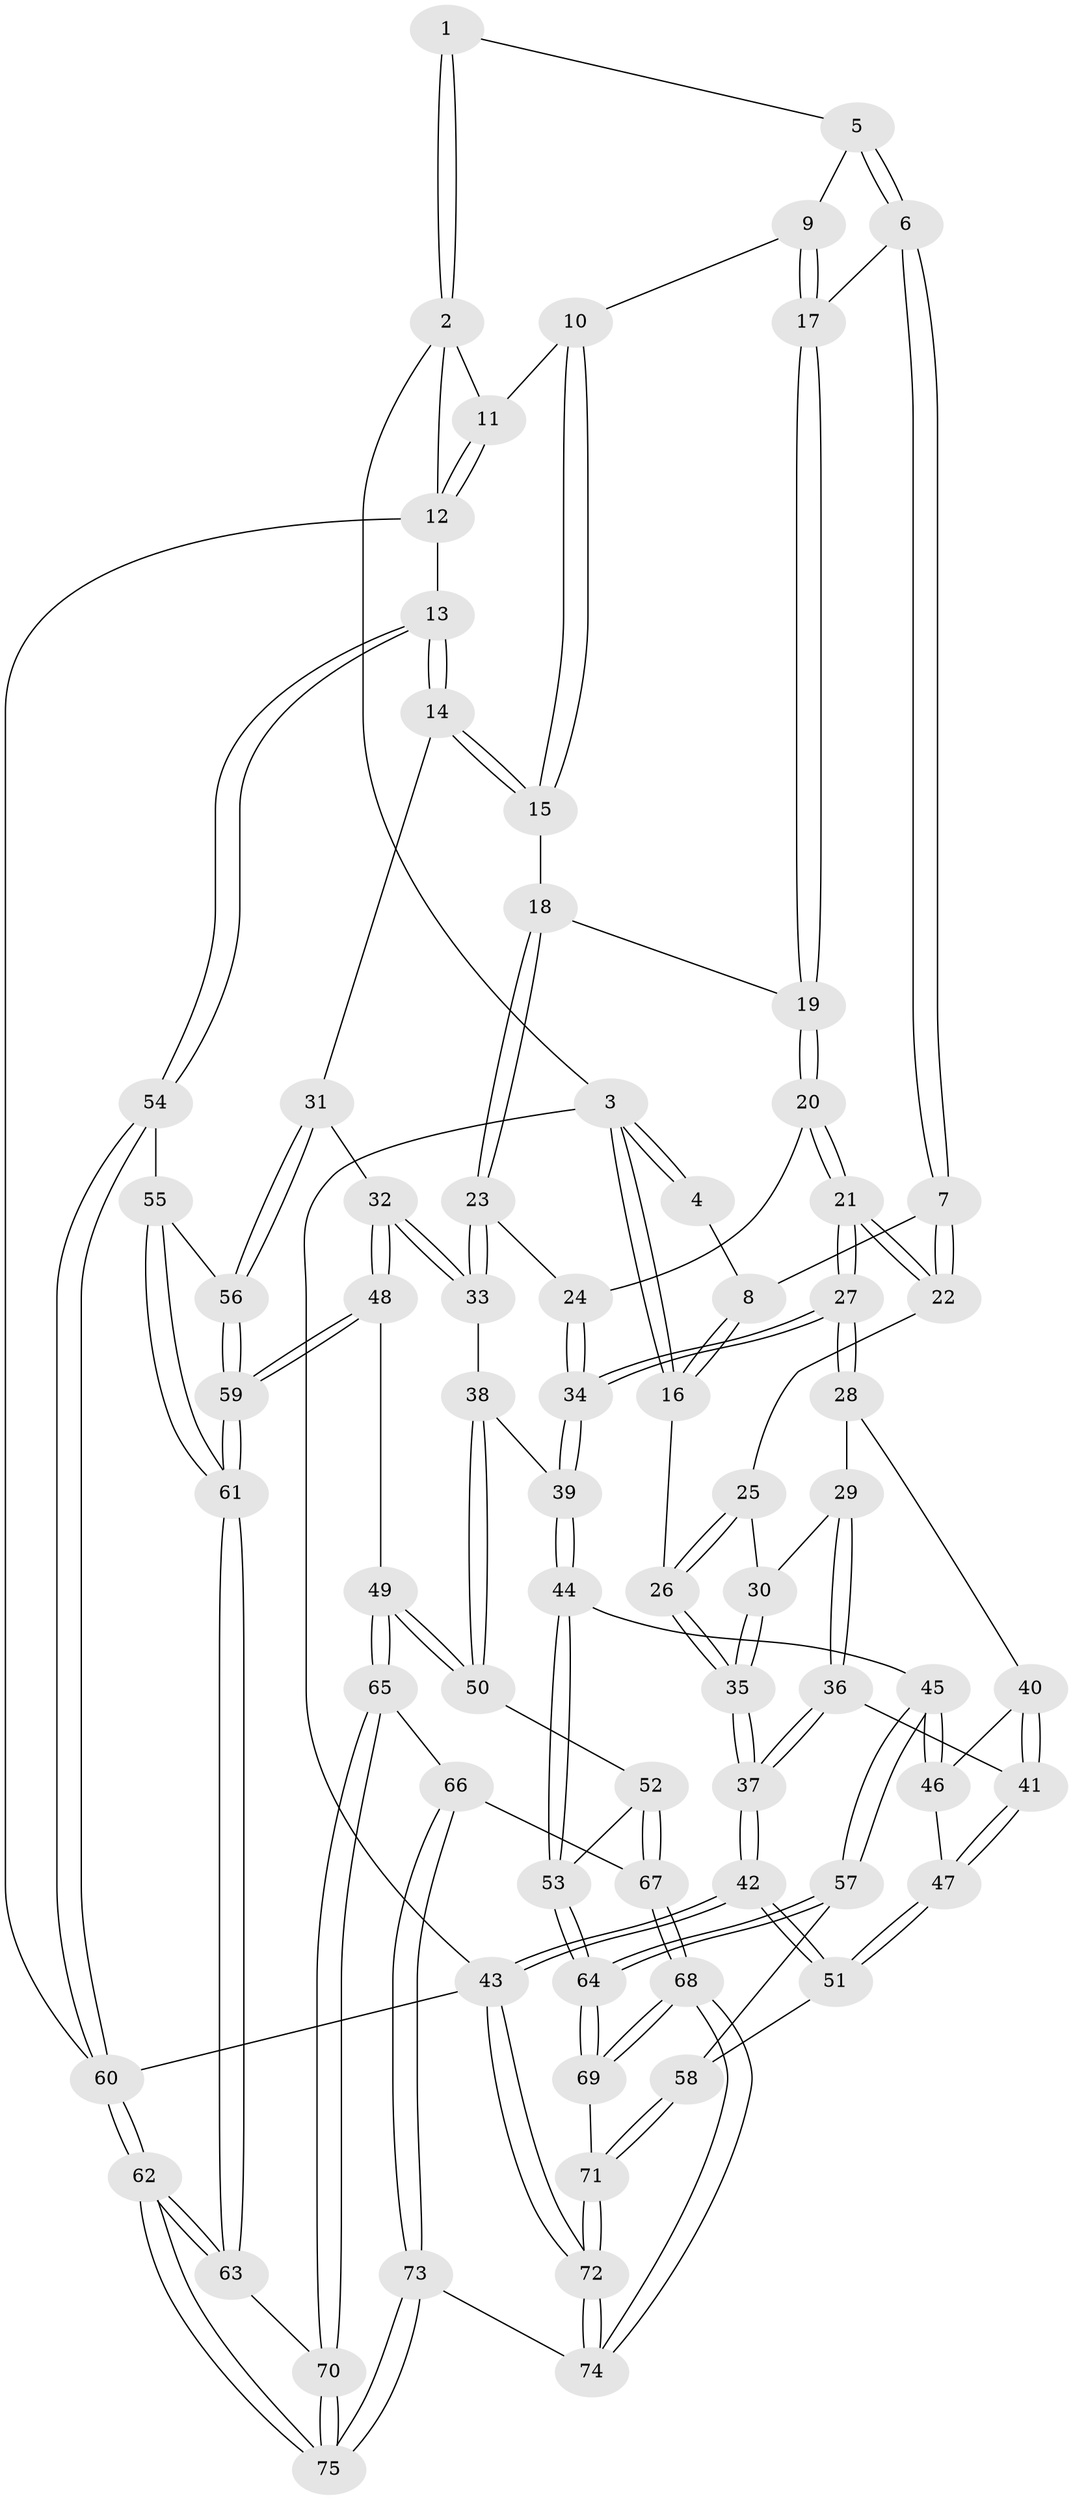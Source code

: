 // Generated by graph-tools (version 1.1) at 2025/27/03/15/25 16:27:56]
// undirected, 75 vertices, 184 edges
graph export_dot {
graph [start="1"]
  node [color=gray90,style=filled];
  1 [pos="+0.34295701108784865+0"];
  2 [pos="+0.7702878728436932+0"];
  3 [pos="+0+0"];
  4 [pos="+0.06119580408244822+0"];
  5 [pos="+0.34515819054171315+0"];
  6 [pos="+0.24881318170936848+0.19842190411980876"];
  7 [pos="+0.20366663120400313+0.2349797532207383"];
  8 [pos="+0.13479269328995908+0.16554037915826594"];
  9 [pos="+0.5161559543864757+0.17512949229986183"];
  10 [pos="+0.7422224582192366+0.038023978612661304"];
  11 [pos="+0.7570803969535173+0"];
  12 [pos="+1+0.2734495268822556"];
  13 [pos="+1+0.4594359482018155"];
  14 [pos="+0.9480940926082029+0.44168876401731255"];
  15 [pos="+0.8275293097239551+0.2853960709086746"];
  16 [pos="+0+0.039630801940756535"];
  17 [pos="+0.4965802338688694+0.216145487273829"];
  18 [pos="+0.6359821323758481+0.30524164603387177"];
  19 [pos="+0.5044445933631363+0.25705447470816484"];
  20 [pos="+0.4864532240390813+0.319131453591516"];
  21 [pos="+0.2661606465885406+0.40159834976555553"];
  22 [pos="+0.19548912763059717+0.2746484096772945"];
  23 [pos="+0.5835004048418109+0.4754253504308918"];
  24 [pos="+0.5202632387238931+0.41444834313478246"];
  25 [pos="+0.09686699366944194+0.3150338407385742"];
  26 [pos="+0+0.31452231472309194"];
  27 [pos="+0.2752618322171204+0.503193553544441"];
  28 [pos="+0.16081051624152176+0.5455312500253191"];
  29 [pos="+0.05906074160385076+0.5064490667040925"];
  30 [pos="+0.046469940678019815+0.4963589346222958"];
  31 [pos="+0.8161088624770536+0.5185448383026339"];
  32 [pos="+0.710890351484659+0.5719247491922512"];
  33 [pos="+0.6143253243584694+0.522940531864519"];
  34 [pos="+0.29188545973174995+0.5188199825742208"];
  35 [pos="+0+0.4653764063662648"];
  36 [pos="+0.0073020099276621085+0.6368532924486711"];
  37 [pos="+0+0.7410046502619111"];
  38 [pos="+0.4139809243272984+0.5865010820635592"];
  39 [pos="+0.3037530335236223+0.5375585492657485"];
  40 [pos="+0.15205961870364643+0.5638660425753504"];
  41 [pos="+0.02639657614740389+0.6383112064563721"];
  42 [pos="+0+0.8316540825690211"];
  43 [pos="+0+1"];
  44 [pos="+0.29025736774688027+0.6234861172110444"];
  45 [pos="+0.230219141495791+0.7369296639191867"];
  46 [pos="+0.14338621837159343+0.610479469064391"];
  47 [pos="+0.10956357364924536+0.6941842867315943"];
  48 [pos="+0.7078390591507366+0.581478849000515"];
  49 [pos="+0.6108991907984982+0.7411749780020297"];
  50 [pos="+0.43217160809174116+0.6393391900020202"];
  51 [pos="+0.1190696873627409+0.7734585734639514"];
  52 [pos="+0.4069173289254982+0.7770063237476217"];
  53 [pos="+0.39625209413211415+0.7829800198498186"];
  54 [pos="+1+0.4962539384037146"];
  55 [pos="+1+0.5422997203742255"];
  56 [pos="+0.8542467794049236+0.7726480264272593"];
  57 [pos="+0.21244108459151334+0.7888601747443603"];
  58 [pos="+0.13097901329700376+0.7793237223916434"];
  59 [pos="+0.8312790886361054+0.8490163221127338"];
  60 [pos="+1+1"];
  61 [pos="+0.8392031148508469+0.8896093623003604"];
  62 [pos="+1+1"];
  63 [pos="+0.838465339145645+0.9307525854329917"];
  64 [pos="+0.3070092341955121+0.8857746108847094"];
  65 [pos="+0.6045733962847625+0.7628316954575198"];
  66 [pos="+0.5525800128039429+0.7810753963241758"];
  67 [pos="+0.5493760627073306+0.7818570992768101"];
  68 [pos="+0.35284385046369005+1"];
  69 [pos="+0.3071383866205324+0.8868801196600716"];
  70 [pos="+0.6449767601144006+0.8432819057883637"];
  71 [pos="+0.10036223157445887+0.9170322379208664"];
  72 [pos="+0+1"];
  73 [pos="+0.45629589168386897+1"];
  74 [pos="+0.36239361056497954+1"];
  75 [pos="+0.4742921611640448+1"];
  1 -- 2;
  1 -- 2;
  1 -- 5;
  2 -- 3;
  2 -- 11;
  2 -- 12;
  3 -- 4;
  3 -- 4;
  3 -- 16;
  3 -- 16;
  3 -- 43;
  4 -- 8;
  5 -- 6;
  5 -- 6;
  5 -- 9;
  6 -- 7;
  6 -- 7;
  6 -- 17;
  7 -- 8;
  7 -- 22;
  7 -- 22;
  8 -- 16;
  8 -- 16;
  9 -- 10;
  9 -- 17;
  9 -- 17;
  10 -- 11;
  10 -- 15;
  10 -- 15;
  11 -- 12;
  11 -- 12;
  12 -- 13;
  12 -- 60;
  13 -- 14;
  13 -- 14;
  13 -- 54;
  13 -- 54;
  14 -- 15;
  14 -- 15;
  14 -- 31;
  15 -- 18;
  16 -- 26;
  17 -- 19;
  17 -- 19;
  18 -- 19;
  18 -- 23;
  18 -- 23;
  19 -- 20;
  19 -- 20;
  20 -- 21;
  20 -- 21;
  20 -- 24;
  21 -- 22;
  21 -- 22;
  21 -- 27;
  21 -- 27;
  22 -- 25;
  23 -- 24;
  23 -- 33;
  23 -- 33;
  24 -- 34;
  24 -- 34;
  25 -- 26;
  25 -- 26;
  25 -- 30;
  26 -- 35;
  26 -- 35;
  27 -- 28;
  27 -- 28;
  27 -- 34;
  27 -- 34;
  28 -- 29;
  28 -- 40;
  29 -- 30;
  29 -- 36;
  29 -- 36;
  30 -- 35;
  30 -- 35;
  31 -- 32;
  31 -- 56;
  31 -- 56;
  32 -- 33;
  32 -- 33;
  32 -- 48;
  32 -- 48;
  33 -- 38;
  34 -- 39;
  34 -- 39;
  35 -- 37;
  35 -- 37;
  36 -- 37;
  36 -- 37;
  36 -- 41;
  37 -- 42;
  37 -- 42;
  38 -- 39;
  38 -- 50;
  38 -- 50;
  39 -- 44;
  39 -- 44;
  40 -- 41;
  40 -- 41;
  40 -- 46;
  41 -- 47;
  41 -- 47;
  42 -- 43;
  42 -- 43;
  42 -- 51;
  42 -- 51;
  43 -- 72;
  43 -- 72;
  43 -- 60;
  44 -- 45;
  44 -- 53;
  44 -- 53;
  45 -- 46;
  45 -- 46;
  45 -- 57;
  45 -- 57;
  46 -- 47;
  47 -- 51;
  47 -- 51;
  48 -- 49;
  48 -- 59;
  48 -- 59;
  49 -- 50;
  49 -- 50;
  49 -- 65;
  49 -- 65;
  50 -- 52;
  51 -- 58;
  52 -- 53;
  52 -- 67;
  52 -- 67;
  53 -- 64;
  53 -- 64;
  54 -- 55;
  54 -- 60;
  54 -- 60;
  55 -- 56;
  55 -- 61;
  55 -- 61;
  56 -- 59;
  56 -- 59;
  57 -- 58;
  57 -- 64;
  57 -- 64;
  58 -- 71;
  58 -- 71;
  59 -- 61;
  59 -- 61;
  60 -- 62;
  60 -- 62;
  61 -- 63;
  61 -- 63;
  62 -- 63;
  62 -- 63;
  62 -- 75;
  62 -- 75;
  63 -- 70;
  64 -- 69;
  64 -- 69;
  65 -- 66;
  65 -- 70;
  65 -- 70;
  66 -- 67;
  66 -- 73;
  66 -- 73;
  67 -- 68;
  67 -- 68;
  68 -- 69;
  68 -- 69;
  68 -- 74;
  68 -- 74;
  69 -- 71;
  70 -- 75;
  70 -- 75;
  71 -- 72;
  71 -- 72;
  72 -- 74;
  72 -- 74;
  73 -- 74;
  73 -- 75;
  73 -- 75;
}
